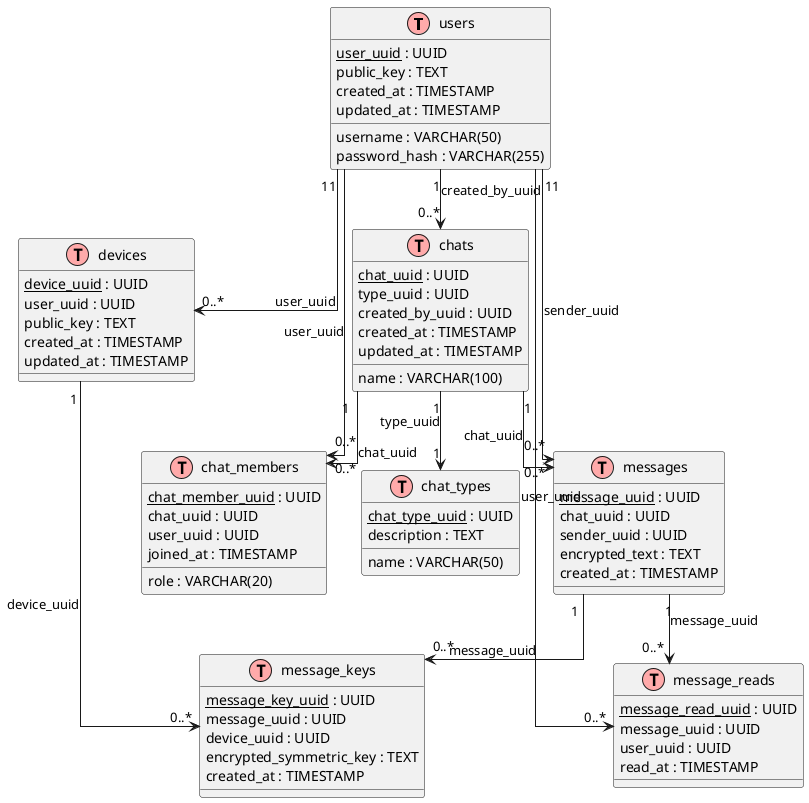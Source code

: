 @startuml
!define table(x) class x << (T,#FFAAAA) >>

skinparam linetype ortho

table(users) {
    <u>user_uuid</u> : UUID
    username : VARCHAR(50)    
    password_hash : VARCHAR(255)
    public_key : TEXT
    created_at : TIMESTAMP
    updated_at : TIMESTAMP
}

table(devices) {
    <u>device_uuid</u> : UUID
    user_uuid : UUID
    public_key : TEXT
    created_at : TIMESTAMP
    updated_at : TIMESTAMP
}

table(chat_types) {
    <u>chat_type_uuid</u> : UUID
    name : VARCHAR(50)
    description : TEXT
}

table(chats) {
    <u>chat_uuid</u> : UUID
    name : VARCHAR(100)
    type_uuid : UUID
    created_by_uuid : UUID
    created_at : TIMESTAMP
    updated_at : TIMESTAMP
}

table(chat_members) {
    <u>chat_member_uuid</u> : UUID
    chat_uuid : UUID
    user_uuid : UUID
    role : VARCHAR(20)
    joined_at : TIMESTAMP
}

table(messages) {
    <u>message_uuid</u> : UUID
    chat_uuid : UUID
    sender_uuid : UUID
    encrypted_text : TEXT
    created_at : TIMESTAMP    
}

table(message_keys) {
    <u>message_key_uuid</u> : UUID
    message_uuid : UUID
    device_uuid : UUID
    encrypted_symmetric_key : TEXT
    created_at : TIMESTAMP
}

table(message_reads) {
    <u>message_read_uuid</u> : UUID
    message_uuid : UUID
    user_uuid : UUID
    read_at : TIMESTAMP
}

' Связи
users "1" --> "0..*" devices : user_uuid
users "1" --> "0..*" chats : created_by_uuid
users "1" --> "0..*" chat_members : user_uuid
users "1" --> "0..*" messages : sender_uuid
users "1" --> "0..*" message_reads : user_uuid

devices "1" --> "0..*" message_keys : device_uuid

chats "1" --> "0..*" chat_members : chat_uuid
chats "1" --> "0..*" messages : chat_uuid
chats "1" --> "1" chat_types : type_uuid

messages "1" --> "0..*" message_keys : message_uuid
messages "1" --> "0..*" message_reads : message_uuid

@enduml